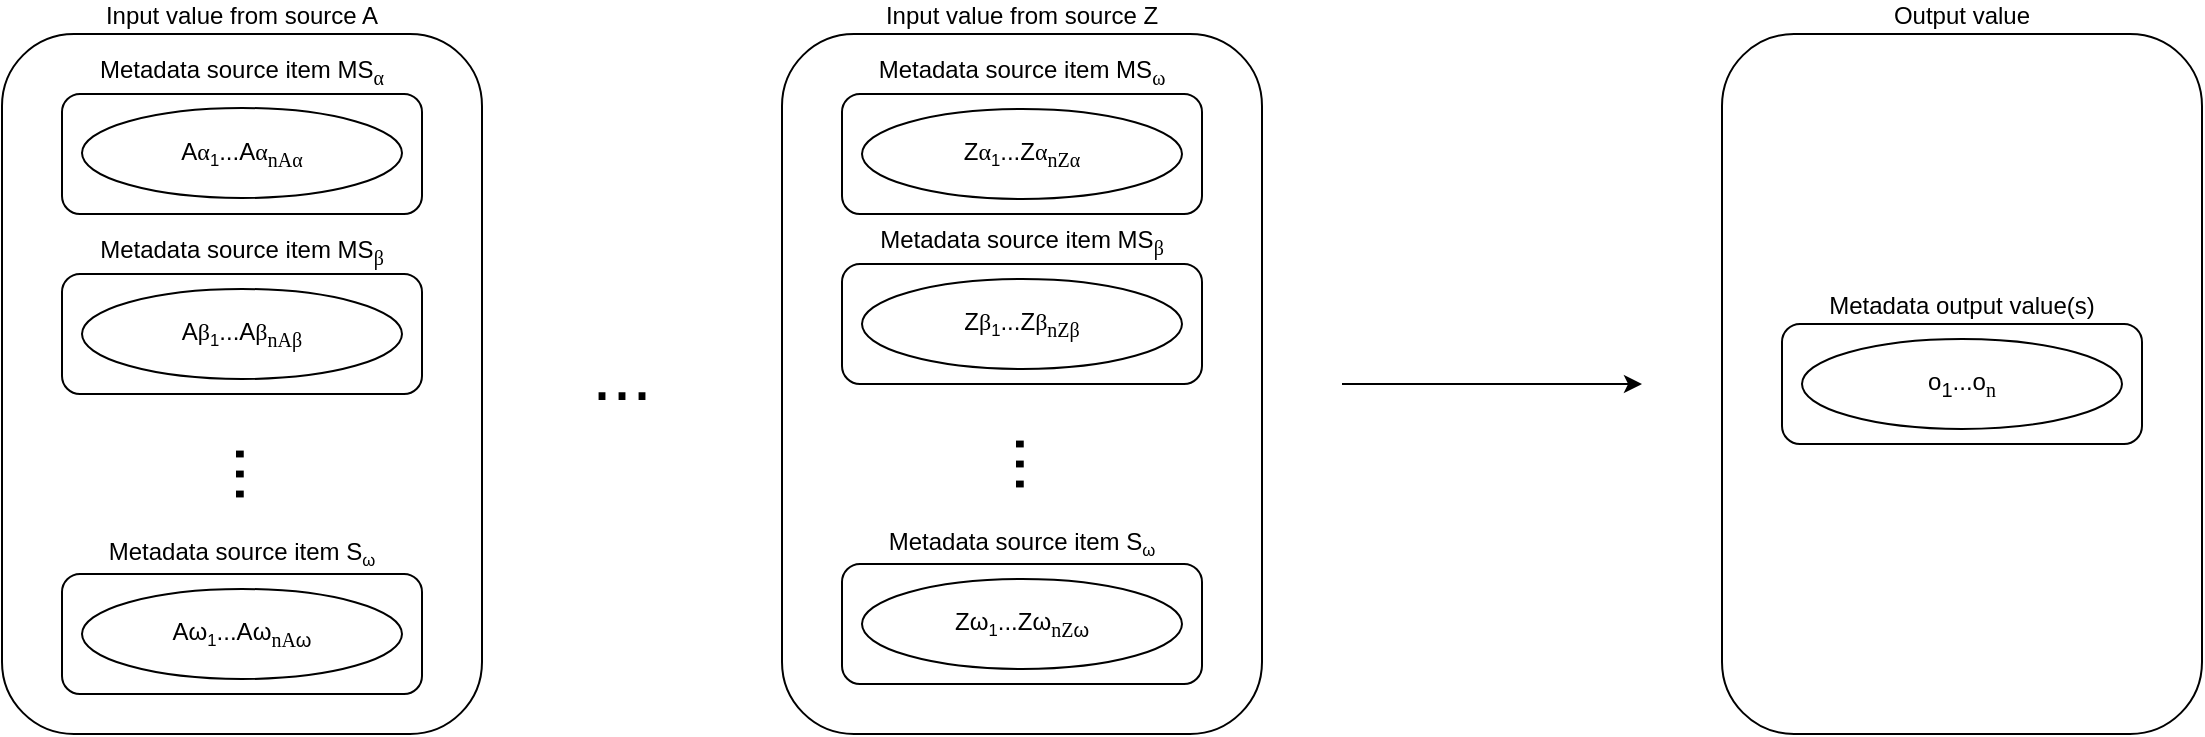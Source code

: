 <mxfile version="13.0.3" type="device"><diagram id="v3IsFIgTDXgeq8WP8AOi" name="Page-1"><mxGraphModel dx="1086" dy="966" grid="1" gridSize="10" guides="1" tooltips="1" connect="1" arrows="1" fold="1" page="1" pageScale="1" pageWidth="827" pageHeight="1169" math="0" shadow="0"><root><mxCell id="0"/><mxCell id="1" parent="0"/><mxCell id="Xc81RJJrHWK59JQxP8KU-1" style="edgeStyle=orthogonalEdgeStyle;rounded=0;orthogonalLoop=1;jettySize=auto;html=1;" parent="1" edge="1"><mxGeometry relative="1" as="geometry"><mxPoint x="800" y="405" as="sourcePoint"/><mxPoint x="950" y="405" as="targetPoint"/></mxGeometry></mxCell><mxCell id="Xc81RJJrHWK59JQxP8KU-2" value="Input value from source Z" style="rounded=1;whiteSpace=wrap;html=1;labelPosition=center;verticalLabelPosition=top;align=center;verticalAlign=bottom;" parent="1" vertex="1"><mxGeometry x="520" y="230" width="240" height="350" as="geometry"/></mxCell><mxCell id="Xc81RJJrHWK59JQxP8KU-3" value="Metadata source item MS&lt;span style=&quot;font-family: &amp;#34;liberation serif&amp;#34; , serif&quot;&gt;&lt;sub&gt;ω&lt;/sub&gt;&lt;/span&gt;" style="rounded=1;whiteSpace=wrap;html=1;labelPosition=center;verticalLabelPosition=top;align=center;verticalAlign=bottom;" parent="1" vertex="1"><mxGeometry x="550" y="260" width="180" height="60" as="geometry"/></mxCell><mxCell id="Xc81RJJrHWK59JQxP8KU-4" style="edgeStyle=orthogonalEdgeStyle;rounded=0;orthogonalLoop=1;jettySize=auto;html=1;exitX=1;exitY=0.5;exitDx=0;exitDy=0;entryX=0;entryY=0.5;entryDx=0;entryDy=0;" parent="1" edge="1"><mxGeometry relative="1" as="geometry"><mxPoint x="620" y="289.5" as="sourcePoint"/></mxGeometry></mxCell><mxCell id="Xc81RJJrHWK59JQxP8KU-16" value="Output value" style="rounded=1;whiteSpace=wrap;html=1;labelPosition=center;verticalLabelPosition=top;align=center;verticalAlign=bottom;" parent="1" vertex="1"><mxGeometry x="990" y="230" width="240" height="350" as="geometry"/></mxCell><mxCell id="Xc81RJJrHWK59JQxP8KU-17" value="Metadata output value(s)" style="rounded=1;whiteSpace=wrap;html=1;labelPosition=center;verticalLabelPosition=top;align=center;verticalAlign=bottom;" parent="1" vertex="1"><mxGeometry x="1020" y="375" width="180" height="60" as="geometry"/></mxCell><mxCell id="Xc81RJJrHWK59JQxP8KU-21" value="Input value from source A" style="rounded=1;whiteSpace=wrap;html=1;labelPosition=center;verticalLabelPosition=top;align=center;verticalAlign=bottom;" parent="1" vertex="1"><mxGeometry x="130" y="230" width="240" height="350" as="geometry"/></mxCell><mxCell id="Xc81RJJrHWK59JQxP8KU-22" value="Metadata source item MS&lt;span style=&quot;font-family: &amp;#34;liberation serif&amp;#34; , serif&quot;&gt;&lt;sub&gt;α&lt;/sub&gt;&lt;/span&gt;" style="rounded=1;whiteSpace=wrap;html=1;labelPosition=center;verticalLabelPosition=top;align=center;verticalAlign=bottom;" parent="1" vertex="1"><mxGeometry x="160" y="260" width="180" height="60" as="geometry"/></mxCell><mxCell id="Xc81RJJrHWK59JQxP8KU-25" value="A&lt;span style=&quot;font-family: &amp;#34;liberation serif&amp;#34; , serif&quot;&gt;α&lt;/span&gt;&lt;span style=&quot;font-size: 10px&quot;&gt;&lt;sub&gt;1&lt;/sub&gt;&lt;/span&gt;&lt;span&gt;...A&lt;/span&gt;&lt;span style=&quot;font-family: &amp;#34;liberation serif&amp;#34; , serif&quot;&gt;α&lt;sub&gt;nA&lt;/sub&gt;&lt;/span&gt;&lt;span style=&quot;font-family: &amp;#34;liberation serif&amp;#34; , serif&quot;&gt;&lt;sub&gt;α&lt;/sub&gt;&lt;/span&gt;" style="ellipse;whiteSpace=wrap;html=1;" parent="1" vertex="1"><mxGeometry x="170" y="267" width="160" height="45" as="geometry"/></mxCell><mxCell id="Xc81RJJrHWK59JQxP8KU-26" value="Metadata source item MS&lt;span style=&quot;font-family: &amp;#34;liberation serif&amp;#34; , serif&quot;&gt;&lt;sub&gt;β&lt;/sub&gt;&lt;/span&gt;" style="rounded=1;whiteSpace=wrap;html=1;labelPosition=center;verticalLabelPosition=top;align=center;verticalAlign=bottom;" parent="1" vertex="1"><mxGeometry x="160" y="350" width="180" height="60" as="geometry"/></mxCell><mxCell id="Xc81RJJrHWK59JQxP8KU-30" value="Metadata source item S&lt;span style=&quot;font-size: 10px&quot;&gt;&lt;sub&gt;ω&lt;/sub&gt;&lt;/span&gt;" style="rounded=1;whiteSpace=wrap;html=1;labelPosition=center;verticalLabelPosition=top;align=center;verticalAlign=bottom;" parent="1" vertex="1"><mxGeometry x="160" y="500" width="180" height="60" as="geometry"/></mxCell><mxCell id="Xc81RJJrHWK59JQxP8KU-34" value="&lt;font style=&quot;font-size: 36px&quot;&gt;...&lt;/font&gt;" style="text;html=1;strokeColor=none;fillColor=none;align=center;verticalAlign=middle;whiteSpace=wrap;rounded=0;direction=south;rotation=90;" parent="1" vertex="1"><mxGeometry x="250" y="430" width="20" height="40" as="geometry"/></mxCell><mxCell id="Xc81RJJrHWK59JQxP8KU-35" value="A&lt;span style=&quot;font-family: &amp;#34;liberation serif&amp;#34; , serif&quot;&gt;β&lt;/span&gt;&lt;span style=&quot;font-size: 10px&quot;&gt;&lt;sub&gt;1&lt;/sub&gt;&lt;/span&gt;&lt;span&gt;...A&lt;/span&gt;&lt;span style=&quot;font-family: &amp;#34;liberation serif&amp;#34; , serif&quot;&gt;β&lt;/span&gt;&lt;span style=&quot;font-family: &amp;#34;liberation serif&amp;#34; , serif&quot;&gt;&lt;sub&gt;nA&lt;/sub&gt;&lt;/span&gt;&lt;span style=&quot;font-family: &amp;#34;liberation serif&amp;#34; , serif&quot;&gt;&lt;sub&gt;β&lt;/sub&gt;&lt;/span&gt;" style="ellipse;whiteSpace=wrap;html=1;" parent="1" vertex="1"><mxGeometry x="170" y="357.5" width="160" height="45" as="geometry"/></mxCell><mxCell id="Xc81RJJrHWK59JQxP8KU-36" value="A&lt;font style=&quot;font-size: 12px&quot;&gt;ω&lt;/font&gt;&lt;span style=&quot;font-size: 10px&quot;&gt;&lt;sub&gt;1&lt;/sub&gt;&lt;/span&gt;&lt;span&gt;...A&lt;/span&gt;ω&lt;span style=&quot;font-family: &amp;#34;liberation serif&amp;#34; , serif&quot;&gt;&lt;sub&gt;nA&lt;/sub&gt;&lt;/span&gt;&lt;sub&gt;ω&lt;/sub&gt;" style="ellipse;whiteSpace=wrap;html=1;" parent="1" vertex="1"><mxGeometry x="170" y="507.5" width="160" height="45" as="geometry"/></mxCell><mxCell id="Xc81RJJrHWK59JQxP8KU-37" value="&lt;font style=&quot;font-size: 36px&quot;&gt;...&lt;/font&gt;" style="text;html=1;strokeColor=none;fillColor=none;align=center;verticalAlign=middle;whiteSpace=wrap;rounded=0;direction=south;rotation=0;" parent="1" vertex="1"><mxGeometry x="430" y="380" width="20" height="40" as="geometry"/></mxCell><mxCell id="Xc81RJJrHWK59JQxP8KU-43" value="Metadata source item MS&lt;span style=&quot;font-family: &amp;#34;liberation serif&amp;#34; , serif&quot;&gt;&lt;sub&gt;β&lt;/sub&gt;&lt;/span&gt;" style="rounded=1;whiteSpace=wrap;html=1;labelPosition=center;verticalLabelPosition=top;align=center;verticalAlign=bottom;" parent="1" vertex="1"><mxGeometry x="550" y="345" width="180" height="60" as="geometry"/></mxCell><mxCell id="Xc81RJJrHWK59JQxP8KU-44" value="Metadata source item S&lt;span style=&quot;font-size: 10px&quot;&gt;&lt;sub&gt;ω&lt;/sub&gt;&lt;/span&gt;" style="rounded=1;whiteSpace=wrap;html=1;labelPosition=center;verticalLabelPosition=top;align=center;verticalAlign=bottom;" parent="1" vertex="1"><mxGeometry x="550" y="495" width="180" height="60" as="geometry"/></mxCell><mxCell id="Xc81RJJrHWK59JQxP8KU-45" value="&lt;font style=&quot;font-size: 36px&quot;&gt;...&lt;/font&gt;" style="text;html=1;strokeColor=none;fillColor=none;align=center;verticalAlign=middle;whiteSpace=wrap;rounded=0;direction=south;rotation=90;" parent="1" vertex="1"><mxGeometry x="640" y="425" width="20" height="40" as="geometry"/></mxCell><mxCell id="Xc81RJJrHWK59JQxP8KU-46" value="Z&lt;span style=&quot;font-family: &amp;#34;liberation serif&amp;#34; , serif&quot;&gt;β&lt;/span&gt;&lt;span style=&quot;font-size: 10px&quot;&gt;&lt;sub&gt;1&lt;/sub&gt;&lt;/span&gt;&lt;span&gt;...Z&lt;/span&gt;&lt;span style=&quot;font-family: &amp;#34;liberation serif&amp;#34; , serif&quot;&gt;β&lt;/span&gt;&lt;span style=&quot;font-family: &amp;#34;liberation serif&amp;#34; , serif&quot;&gt;&lt;sub&gt;nZ&lt;/sub&gt;&lt;/span&gt;&lt;span style=&quot;font-family: &amp;#34;liberation serif&amp;#34; , serif&quot;&gt;&lt;sub&gt;β&lt;/sub&gt;&lt;/span&gt;" style="ellipse;whiteSpace=wrap;html=1;" parent="1" vertex="1"><mxGeometry x="560" y="352.5" width="160" height="45" as="geometry"/></mxCell><mxCell id="Xc81RJJrHWK59JQxP8KU-47" value="Z&lt;font style=&quot;font-size: 12px&quot;&gt;ω&lt;/font&gt;&lt;span style=&quot;font-size: 10px&quot;&gt;&lt;sub&gt;1&lt;/sub&gt;&lt;/span&gt;&lt;span&gt;...Z&lt;/span&gt;ω&lt;span style=&quot;font-family: &amp;#34;liberation serif&amp;#34; , serif&quot;&gt;&lt;sub&gt;nZ&lt;/sub&gt;&lt;/span&gt;&lt;sub&gt;ω&lt;/sub&gt;" style="ellipse;whiteSpace=wrap;html=1;" parent="1" vertex="1"><mxGeometry x="560" y="502.5" width="160" height="45" as="geometry"/></mxCell><mxCell id="Xc81RJJrHWK59JQxP8KU-48" value="Z&lt;span style=&quot;font-family: &amp;#34;liberation serif&amp;#34; , serif&quot;&gt;α&lt;/span&gt;&lt;span style=&quot;font-size: 10px&quot;&gt;&lt;sub&gt;1&lt;/sub&gt;&lt;/span&gt;&lt;span&gt;...Z&lt;/span&gt;&lt;span style=&quot;font-family: &amp;#34;liberation serif&amp;#34; , serif&quot;&gt;α&lt;sub&gt;nZ&lt;/sub&gt;&lt;/span&gt;&lt;span style=&quot;font-family: &amp;#34;liberation serif&amp;#34; , serif&quot;&gt;&lt;sub&gt;α&lt;/sub&gt;&lt;/span&gt;" style="ellipse;whiteSpace=wrap;html=1;" parent="1" vertex="1"><mxGeometry x="560" y="267.5" width="160" height="45" as="geometry"/></mxCell><mxCell id="Xc81RJJrHWK59JQxP8KU-52" value="&lt;span style=&quot;font-size: 12px&quot;&gt;o&lt;/span&gt;&lt;sub&gt;1&lt;/sub&gt;...o&lt;span style=&quot;font-family: &amp;#34;liberation serif&amp;#34; , serif&quot;&gt;&lt;sub&gt;n&lt;/sub&gt;&lt;/span&gt;" style="ellipse;whiteSpace=wrap;html=1;" parent="1" vertex="1"><mxGeometry x="1030" y="382.5" width="160" height="45" as="geometry"/></mxCell></root></mxGraphModel></diagram></mxfile>